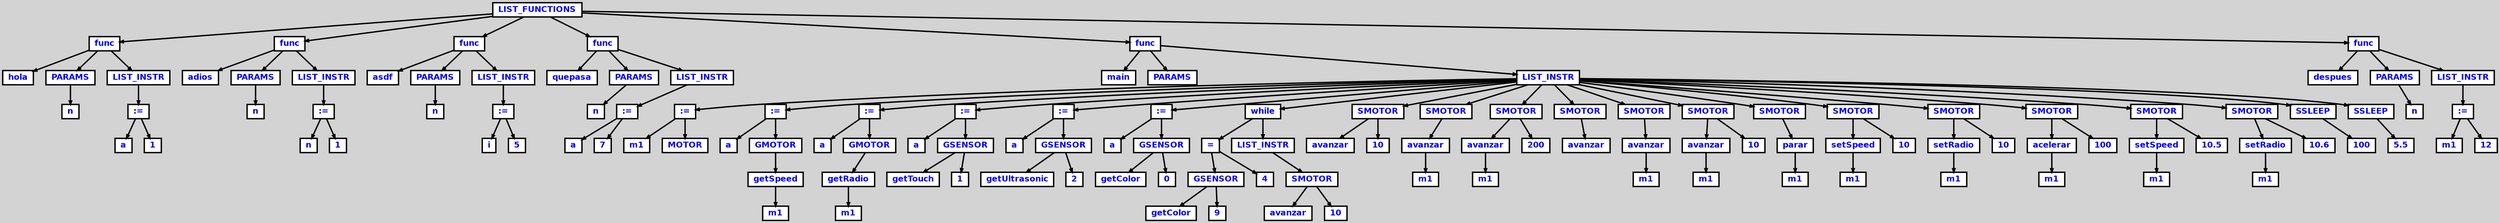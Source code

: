 digraph {

	ordering=out;
	ranksep=.4;
	bgcolor="lightgrey"; node [shape=box, fixedsize=false, fontsize=12, fontname="Helvetica-bold", fontcolor="blue"
		width=.25, height=.25, color="black", fillcolor="white", style="filled, solid, bold"];
	edge [arrowsize=.5, color="black", style="bold"]

  n0 [label="LIST_FUNCTIONS"];
  n1 [label="func"];
  n1 [label="func"];
  n2 [label="hola"];
  n3 [label="PARAMS"];
  n3 [label="PARAMS"];
  n4 [label="n"];
  n5 [label="LIST_INSTR"];
  n5 [label="LIST_INSTR"];
  n6 [label=":="];
  n6 [label=":="];
  n7 [label="a"];
  n8 [label="1"];
  n9 [label="func"];
  n9 [label="func"];
  n10 [label="adios"];
  n11 [label="PARAMS"];
  n11 [label="PARAMS"];
  n12 [label="n"];
  n13 [label="LIST_INSTR"];
  n13 [label="LIST_INSTR"];
  n14 [label=":="];
  n14 [label=":="];
  n15 [label="n"];
  n16 [label="1"];
  n17 [label="func"];
  n17 [label="func"];
  n18 [label="asdf"];
  n19 [label="PARAMS"];
  n19 [label="PARAMS"];
  n20 [label="n"];
  n21 [label="LIST_INSTR"];
  n21 [label="LIST_INSTR"];
  n22 [label=":="];
  n22 [label=":="];
  n23 [label="i"];
  n24 [label="5"];
  n25 [label="func"];
  n25 [label="func"];
  n26 [label="quepasa"];
  n27 [label="PARAMS"];
  n27 [label="PARAMS"];
  n28 [label="n"];
  n29 [label="LIST_INSTR"];
  n29 [label="LIST_INSTR"];
  n30 [label=":="];
  n30 [label=":="];
  n31 [label="a"];
  n32 [label="7"];
  n33 [label="func"];
  n33 [label="func"];
  n34 [label="main"];
  n35 [label="PARAMS"];
  n36 [label="LIST_INSTR"];
  n36 [label="LIST_INSTR"];
  n37 [label=":="];
  n37 [label=":="];
  n38 [label="m1"];
  n39 [label="MOTOR"];
  n40 [label=":="];
  n40 [label=":="];
  n41 [label="a"];
  n42 [label="GMOTOR"];
  n42 [label="GMOTOR"];
  n43 [label="getSpeed"];
  n43 [label="getSpeed"];
  n44 [label="m1"];
  n45 [label=":="];
  n45 [label=":="];
  n46 [label="a"];
  n47 [label="GMOTOR"];
  n47 [label="GMOTOR"];
  n48 [label="getRadio"];
  n48 [label="getRadio"];
  n49 [label="m1"];
  n50 [label=":="];
  n50 [label=":="];
  n51 [label="a"];
  n52 [label="GSENSOR"];
  n52 [label="GSENSOR"];
  n53 [label="getTouch"];
  n54 [label="1"];
  n55 [label=":="];
  n55 [label=":="];
  n56 [label="a"];
  n57 [label="GSENSOR"];
  n57 [label="GSENSOR"];
  n58 [label="getUltrasonic"];
  n59 [label="2"];
  n60 [label=":="];
  n60 [label=":="];
  n61 [label="a"];
  n62 [label="GSENSOR"];
  n62 [label="GSENSOR"];
  n63 [label="getColor"];
  n64 [label="0"];
  n65 [label="while"];
  n65 [label="while"];
  n66 [label="="];
  n66 [label="="];
  n67 [label="GSENSOR"];
  n67 [label="GSENSOR"];
  n68 [label="getColor"];
  n69 [label="9"];
  n70 [label="4"];
  n71 [label="LIST_INSTR"];
  n71 [label="LIST_INSTR"];
  n72 [label="SMOTOR"];
  n72 [label="SMOTOR"];
  n73 [label="avanzar"];
  n74 [label="10"];
  n75 [label="SMOTOR"];
  n75 [label="SMOTOR"];
  n76 [label="avanzar"];
  n77 [label="10"];
  n78 [label="SMOTOR"];
  n78 [label="SMOTOR"];
  n79 [label="avanzar"];
  n79 [label="avanzar"];
  n80 [label="m1"];
  n81 [label="SMOTOR"];
  n81 [label="SMOTOR"];
  n82 [label="avanzar"];
  n82 [label="avanzar"];
  n83 [label="m1"];
  n84 [label="200"];
  n85 [label="SMOTOR"];
  n85 [label="SMOTOR"];
  n86 [label="avanzar"];
  n87 [label="SMOTOR"];
  n87 [label="SMOTOR"];
  n88 [label="avanzar"];
  n88 [label="avanzar"];
  n89 [label="m1"];
  n90 [label="SMOTOR"];
  n90 [label="SMOTOR"];
  n91 [label="avanzar"];
  n91 [label="avanzar"];
  n92 [label="m1"];
  n93 [label="10"];
  n94 [label="SMOTOR"];
  n94 [label="SMOTOR"];
  n95 [label="parar"];
  n95 [label="parar"];
  n96 [label="m1"];
  n97 [label="SMOTOR"];
  n97 [label="SMOTOR"];
  n98 [label="setSpeed"];
  n98 [label="setSpeed"];
  n99 [label="m1"];
  n100 [label="10"];
  n101 [label="SMOTOR"];
  n101 [label="SMOTOR"];
  n102 [label="setRadio"];
  n102 [label="setRadio"];
  n103 [label="m1"];
  n104 [label="10"];
  n105 [label="SMOTOR"];
  n105 [label="SMOTOR"];
  n106 [label="acelerar"];
  n106 [label="acelerar"];
  n107 [label="m1"];
  n108 [label="100"];
  n109 [label="SMOTOR"];
  n109 [label="SMOTOR"];
  n110 [label="setSpeed"];
  n110 [label="setSpeed"];
  n111 [label="m1"];
  n112 [label="10.5"];
  n113 [label="SMOTOR"];
  n113 [label="SMOTOR"];
  n114 [label="setRadio"];
  n114 [label="setRadio"];
  n115 [label="m1"];
  n116 [label="10.6"];
  n117 [label="SSLEEP"];
  n117 [label="SSLEEP"];
  n118 [label="100"];
  n119 [label="SSLEEP"];
  n119 [label="SSLEEP"];
  n120 [label="5.5"];
  n121 [label="func"];
  n121 [label="func"];
  n122 [label="despues"];
  n123 [label="PARAMS"];
  n123 [label="PARAMS"];
  n124 [label="n"];
  n125 [label="LIST_INSTR"];
  n125 [label="LIST_INSTR"];
  n126 [label=":="];
  n126 [label=":="];
  n127 [label="m1"];
  n128 [label="12"];

  n0 -> n1 // "LIST_FUNCTIONS" -> "func"
  n1 -> n2 // "func" -> "hola"
  n1 -> n3 // "func" -> "PARAMS"
  n3 -> n4 // "PARAMS" -> "n"
  n1 -> n5 // "func" -> "LIST_INSTR"
  n5 -> n6 // "LIST_INSTR" -> ":="
  n6 -> n7 // ":=" -> "a"
  n6 -> n8 // ":=" -> "1"
  n0 -> n9 // "LIST_FUNCTIONS" -> "func"
  n9 -> n10 // "func" -> "adios"
  n9 -> n11 // "func" -> "PARAMS"
  n11 -> n12 // "PARAMS" -> "n"
  n9 -> n13 // "func" -> "LIST_INSTR"
  n13 -> n14 // "LIST_INSTR" -> ":="
  n14 -> n15 // ":=" -> "n"
  n14 -> n16 // ":=" -> "1"
  n0 -> n17 // "LIST_FUNCTIONS" -> "func"
  n17 -> n18 // "func" -> "asdf"
  n17 -> n19 // "func" -> "PARAMS"
  n19 -> n20 // "PARAMS" -> "n"
  n17 -> n21 // "func" -> "LIST_INSTR"
  n21 -> n22 // "LIST_INSTR" -> ":="
  n22 -> n23 // ":=" -> "i"
  n22 -> n24 // ":=" -> "5"
  n0 -> n25 // "LIST_FUNCTIONS" -> "func"
  n25 -> n26 // "func" -> "quepasa"
  n25 -> n27 // "func" -> "PARAMS"
  n27 -> n28 // "PARAMS" -> "n"
  n25 -> n29 // "func" -> "LIST_INSTR"
  n29 -> n30 // "LIST_INSTR" -> ":="
  n30 -> n31 // ":=" -> "a"
  n30 -> n32 // ":=" -> "7"
  n0 -> n33 // "LIST_FUNCTIONS" -> "func"
  n33 -> n34 // "func" -> "main"
  n33 -> n35 // "func" -> "PARAMS"
  n33 -> n36 // "func" -> "LIST_INSTR"
  n36 -> n37 // "LIST_INSTR" -> ":="
  n37 -> n38 // ":=" -> "m1"
  n37 -> n39 // ":=" -> "MOTOR"
  n36 -> n40 // "LIST_INSTR" -> ":="
  n40 -> n41 // ":=" -> "a"
  n40 -> n42 // ":=" -> "GMOTOR"
  n42 -> n43 // "GMOTOR" -> "getSpeed"
  n43 -> n44 // "getSpeed" -> "m1"
  n36 -> n45 // "LIST_INSTR" -> ":="
  n45 -> n46 // ":=" -> "a"
  n45 -> n47 // ":=" -> "GMOTOR"
  n47 -> n48 // "GMOTOR" -> "getRadio"
  n48 -> n49 // "getRadio" -> "m1"
  n36 -> n50 // "LIST_INSTR" -> ":="
  n50 -> n51 // ":=" -> "a"
  n50 -> n52 // ":=" -> "GSENSOR"
  n52 -> n53 // "GSENSOR" -> "getTouch"
  n52 -> n54 // "GSENSOR" -> "1"
  n36 -> n55 // "LIST_INSTR" -> ":="
  n55 -> n56 // ":=" -> "a"
  n55 -> n57 // ":=" -> "GSENSOR"
  n57 -> n58 // "GSENSOR" -> "getUltrasonic"
  n57 -> n59 // "GSENSOR" -> "2"
  n36 -> n60 // "LIST_INSTR" -> ":="
  n60 -> n61 // ":=" -> "a"
  n60 -> n62 // ":=" -> "GSENSOR"
  n62 -> n63 // "GSENSOR" -> "getColor"
  n62 -> n64 // "GSENSOR" -> "0"
  n36 -> n65 // "LIST_INSTR" -> "while"
  n65 -> n66 // "while" -> "="
  n66 -> n67 // "=" -> "GSENSOR"
  n67 -> n68 // "GSENSOR" -> "getColor"
  n67 -> n69 // "GSENSOR" -> "9"
  n66 -> n70 // "=" -> "4"
  n65 -> n71 // "while" -> "LIST_INSTR"
  n71 -> n72 // "LIST_INSTR" -> "SMOTOR"
  n72 -> n73 // "SMOTOR" -> "avanzar"
  n72 -> n74 // "SMOTOR" -> "10"
  n36 -> n75 // "LIST_INSTR" -> "SMOTOR"
  n75 -> n76 // "SMOTOR" -> "avanzar"
  n75 -> n77 // "SMOTOR" -> "10"
  n36 -> n78 // "LIST_INSTR" -> "SMOTOR"
  n78 -> n79 // "SMOTOR" -> "avanzar"
  n79 -> n80 // "avanzar" -> "m1"
  n36 -> n81 // "LIST_INSTR" -> "SMOTOR"
  n81 -> n82 // "SMOTOR" -> "avanzar"
  n82 -> n83 // "avanzar" -> "m1"
  n81 -> n84 // "SMOTOR" -> "200"
  n36 -> n85 // "LIST_INSTR" -> "SMOTOR"
  n85 -> n86 // "SMOTOR" -> "avanzar"
  n36 -> n87 // "LIST_INSTR" -> "SMOTOR"
  n87 -> n88 // "SMOTOR" -> "avanzar"
  n88 -> n89 // "avanzar" -> "m1"
  n36 -> n90 // "LIST_INSTR" -> "SMOTOR"
  n90 -> n91 // "SMOTOR" -> "avanzar"
  n91 -> n92 // "avanzar" -> "m1"
  n90 -> n93 // "SMOTOR" -> "10"
  n36 -> n94 // "LIST_INSTR" -> "SMOTOR"
  n94 -> n95 // "SMOTOR" -> "parar"
  n95 -> n96 // "parar" -> "m1"
  n36 -> n97 // "LIST_INSTR" -> "SMOTOR"
  n97 -> n98 // "SMOTOR" -> "setSpeed"
  n98 -> n99 // "setSpeed" -> "m1"
  n97 -> n100 // "SMOTOR" -> "10"
  n36 -> n101 // "LIST_INSTR" -> "SMOTOR"
  n101 -> n102 // "SMOTOR" -> "setRadio"
  n102 -> n103 // "setRadio" -> "m1"
  n101 -> n104 // "SMOTOR" -> "10"
  n36 -> n105 // "LIST_INSTR" -> "SMOTOR"
  n105 -> n106 // "SMOTOR" -> "acelerar"
  n106 -> n107 // "acelerar" -> "m1"
  n105 -> n108 // "SMOTOR" -> "100"
  n36 -> n109 // "LIST_INSTR" -> "SMOTOR"
  n109 -> n110 // "SMOTOR" -> "setSpeed"
  n110 -> n111 // "setSpeed" -> "m1"
  n109 -> n112 // "SMOTOR" -> "10.5"
  n36 -> n113 // "LIST_INSTR" -> "SMOTOR"
  n113 -> n114 // "SMOTOR" -> "setRadio"
  n114 -> n115 // "setRadio" -> "m1"
  n113 -> n116 // "SMOTOR" -> "10.6"
  n36 -> n117 // "LIST_INSTR" -> "SSLEEP"
  n117 -> n118 // "SSLEEP" -> "100"
  n36 -> n119 // "LIST_INSTR" -> "SSLEEP"
  n119 -> n120 // "SSLEEP" -> "5.5"
  n0 -> n121 // "LIST_FUNCTIONS" -> "func"
  n121 -> n122 // "func" -> "despues"
  n121 -> n123 // "func" -> "PARAMS"
  n123 -> n124 // "PARAMS" -> "n"
  n121 -> n125 // "func" -> "LIST_INSTR"
  n125 -> n126 // "LIST_INSTR" -> ":="
  n126 -> n127 // ":=" -> "m1"
  n126 -> n128 // ":=" -> "12"

}
